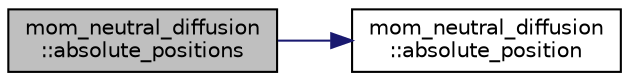 digraph "mom_neutral_diffusion::absolute_positions"
{
 // INTERACTIVE_SVG=YES
 // LATEX_PDF_SIZE
  edge [fontname="Helvetica",fontsize="10",labelfontname="Helvetica",labelfontsize="10"];
  node [fontname="Helvetica",fontsize="10",shape=record];
  rankdir="LR";
  Node1 [label="mom_neutral_diffusion\l::absolute_positions",height=0.2,width=0.4,color="black", fillcolor="grey75", style="filled", fontcolor="black",tooltip="Converts non-dimensional positions within layers to absolute positions (for debugging)"];
  Node1 -> Node2 [color="midnightblue",fontsize="10",style="solid",fontname="Helvetica"];
  Node2 [label="mom_neutral_diffusion\l::absolute_position",height=0.2,width=0.4,color="black", fillcolor="white", style="filled",URL="$namespacemom__neutral__diffusion.html#a16279fc70f169ee1011030e7afecdd4e",tooltip="Converts non-dimensional position within a layer to absolute position (for debugging)"];
}
